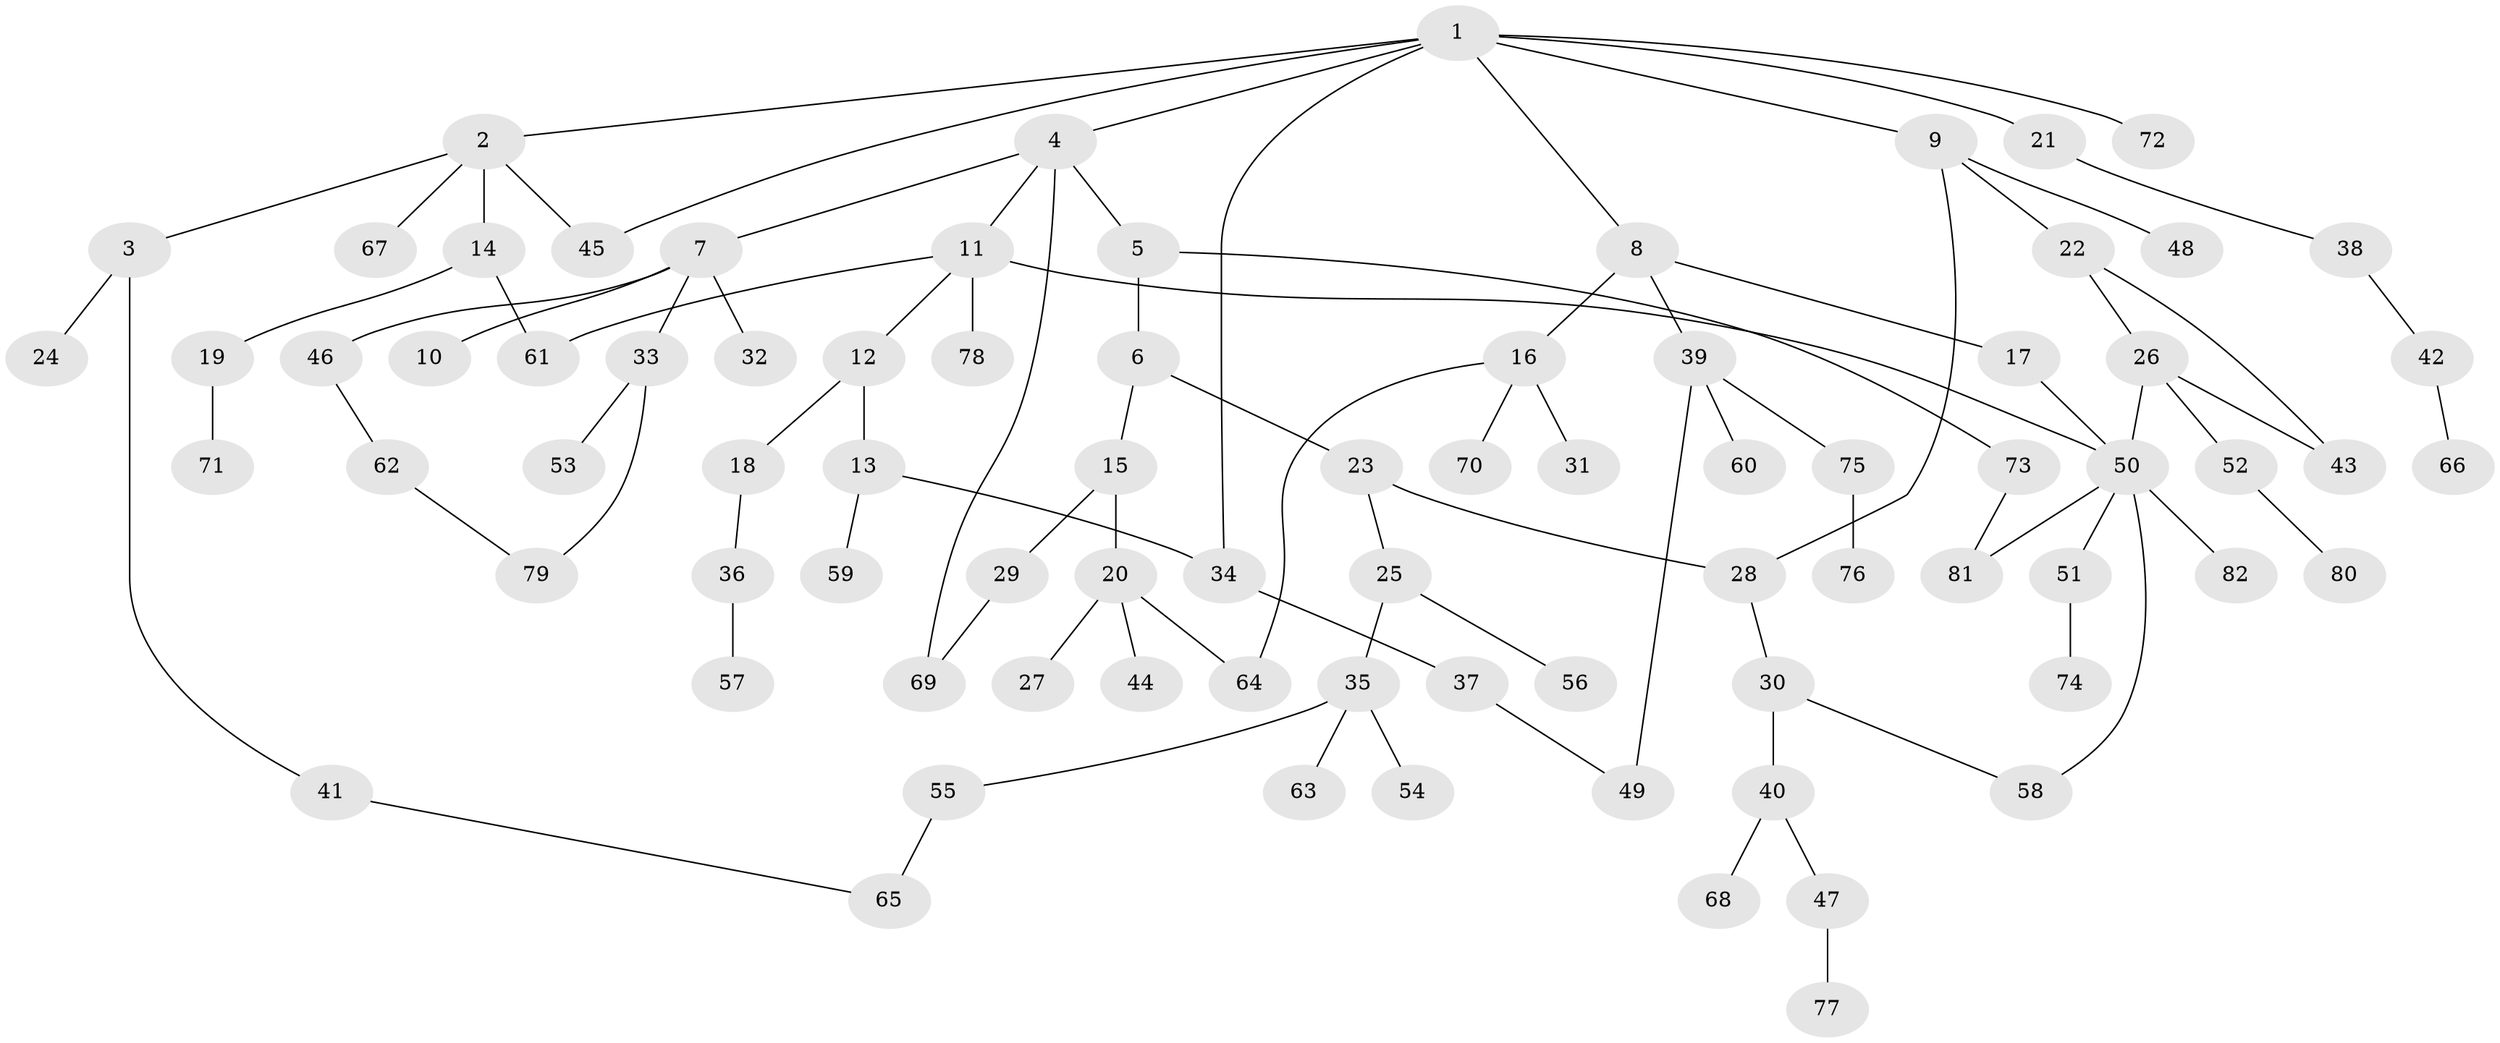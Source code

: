 // coarse degree distribution, {11: 0.018867924528301886, 6: 0.018867924528301886, 3: 0.24528301886792453, 4: 0.09433962264150944, 5: 0.018867924528301886, 2: 0.20754716981132076, 1: 0.37735849056603776, 7: 0.018867924528301886}
// Generated by graph-tools (version 1.1) at 2025/51/02/27/25 19:51:37]
// undirected, 82 vertices, 95 edges
graph export_dot {
graph [start="1"]
  node [color=gray90,style=filled];
  1;
  2;
  3;
  4;
  5;
  6;
  7;
  8;
  9;
  10;
  11;
  12;
  13;
  14;
  15;
  16;
  17;
  18;
  19;
  20;
  21;
  22;
  23;
  24;
  25;
  26;
  27;
  28;
  29;
  30;
  31;
  32;
  33;
  34;
  35;
  36;
  37;
  38;
  39;
  40;
  41;
  42;
  43;
  44;
  45;
  46;
  47;
  48;
  49;
  50;
  51;
  52;
  53;
  54;
  55;
  56;
  57;
  58;
  59;
  60;
  61;
  62;
  63;
  64;
  65;
  66;
  67;
  68;
  69;
  70;
  71;
  72;
  73;
  74;
  75;
  76;
  77;
  78;
  79;
  80;
  81;
  82;
  1 -- 2;
  1 -- 4;
  1 -- 8;
  1 -- 9;
  1 -- 21;
  1 -- 34;
  1 -- 72;
  1 -- 45;
  2 -- 3;
  2 -- 14;
  2 -- 45;
  2 -- 67;
  3 -- 24;
  3 -- 41;
  4 -- 5;
  4 -- 7;
  4 -- 11;
  4 -- 69;
  5 -- 6;
  5 -- 73;
  6 -- 15;
  6 -- 23;
  7 -- 10;
  7 -- 32;
  7 -- 33;
  7 -- 46;
  8 -- 16;
  8 -- 17;
  8 -- 39;
  9 -- 22;
  9 -- 48;
  9 -- 28;
  11 -- 12;
  11 -- 78;
  11 -- 50;
  11 -- 61;
  12 -- 13;
  12 -- 18;
  13 -- 59;
  13 -- 34;
  14 -- 19;
  14 -- 61;
  15 -- 20;
  15 -- 29;
  16 -- 31;
  16 -- 64;
  16 -- 70;
  17 -- 50;
  18 -- 36;
  19 -- 71;
  20 -- 27;
  20 -- 44;
  20 -- 64;
  21 -- 38;
  22 -- 26;
  22 -- 43;
  23 -- 25;
  23 -- 28;
  25 -- 35;
  25 -- 56;
  26 -- 50;
  26 -- 52;
  26 -- 43;
  28 -- 30;
  29 -- 69;
  30 -- 40;
  30 -- 58;
  33 -- 53;
  33 -- 79;
  34 -- 37;
  35 -- 54;
  35 -- 55;
  35 -- 63;
  36 -- 57;
  37 -- 49;
  38 -- 42;
  39 -- 49;
  39 -- 60;
  39 -- 75;
  40 -- 47;
  40 -- 68;
  41 -- 65;
  42 -- 66;
  46 -- 62;
  47 -- 77;
  50 -- 51;
  50 -- 82;
  50 -- 81;
  50 -- 58;
  51 -- 74;
  52 -- 80;
  55 -- 65;
  62 -- 79;
  73 -- 81;
  75 -- 76;
}
